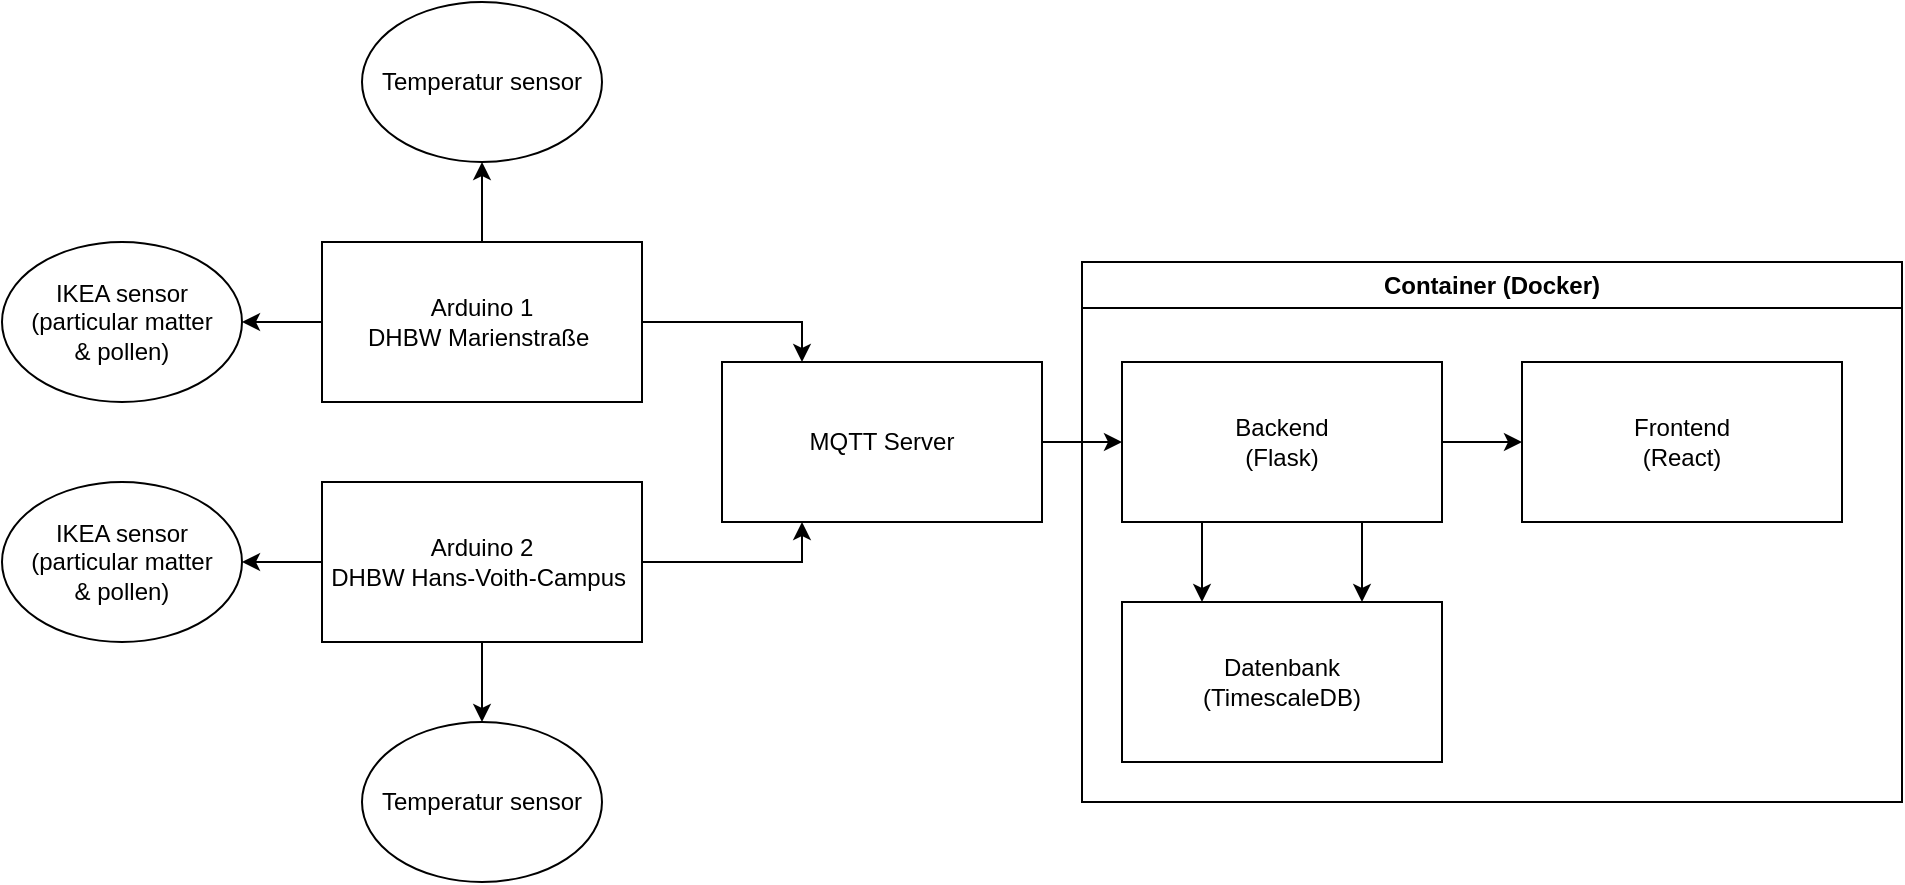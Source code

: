 <mxfile version="28.0.6">
  <diagram name="Seite-1" id="vaT7RohUxwtAHTEi_6MA">
    <mxGraphModel dx="2207" dy="1254" grid="1" gridSize="10" guides="1" tooltips="1" connect="1" arrows="1" fold="1" page="1" pageScale="1" pageWidth="827" pageHeight="1169" math="0" shadow="0">
      <root>
        <mxCell id="0" />
        <mxCell id="1" parent="0" />
        <mxCell id="QEbJEhpuCZWg6GKrFj1z-2" value="IKEA sensor&lt;div&gt;(particular matter&lt;/div&gt;&lt;div&gt;&amp;amp; pollen)&lt;/div&gt;" style="ellipse;whiteSpace=wrap;html=1;" vertex="1" parent="1">
          <mxGeometry x="160" y="320" width="120" height="80" as="geometry" />
        </mxCell>
        <mxCell id="QEbJEhpuCZWg6GKrFj1z-3" value="IKEA sensor&lt;div&gt;(particular matter&lt;/div&gt;&lt;div&gt;&amp;amp; pollen)&lt;/div&gt;" style="ellipse;whiteSpace=wrap;html=1;" vertex="1" parent="1">
          <mxGeometry x="160" y="200" width="120" height="80" as="geometry" />
        </mxCell>
        <mxCell id="QEbJEhpuCZWg6GKrFj1z-4" value="Temperatur sensor" style="ellipse;whiteSpace=wrap;html=1;" vertex="1" parent="1">
          <mxGeometry x="340" y="80" width="120" height="80" as="geometry" />
        </mxCell>
        <mxCell id="QEbJEhpuCZWg6GKrFj1z-5" value="Temperatur sensor" style="ellipse;whiteSpace=wrap;html=1;" vertex="1" parent="1">
          <mxGeometry x="340" y="440" width="120" height="80" as="geometry" />
        </mxCell>
        <mxCell id="QEbJEhpuCZWg6GKrFj1z-13" value="" style="edgeStyle=orthogonalEdgeStyle;rounded=0;orthogonalLoop=1;jettySize=auto;html=1;" edge="1" parent="1" source="QEbJEhpuCZWg6GKrFj1z-6" target="QEbJEhpuCZWg6GKrFj1z-4">
          <mxGeometry relative="1" as="geometry" />
        </mxCell>
        <mxCell id="QEbJEhpuCZWg6GKrFj1z-14" value="" style="edgeStyle=orthogonalEdgeStyle;rounded=0;orthogonalLoop=1;jettySize=auto;html=1;" edge="1" parent="1" source="QEbJEhpuCZWg6GKrFj1z-6" target="QEbJEhpuCZWg6GKrFj1z-3">
          <mxGeometry relative="1" as="geometry" />
        </mxCell>
        <mxCell id="QEbJEhpuCZWg6GKrFj1z-17" value="" style="edgeStyle=orthogonalEdgeStyle;rounded=0;orthogonalLoop=1;jettySize=auto;html=1;entryX=0.25;entryY=0;entryDx=0;entryDy=0;" edge="1" parent="1" source="QEbJEhpuCZWg6GKrFj1z-6" target="QEbJEhpuCZWg6GKrFj1z-8">
          <mxGeometry relative="1" as="geometry" />
        </mxCell>
        <mxCell id="QEbJEhpuCZWg6GKrFj1z-6" value="Arduino 1&lt;div&gt;DHBW Marienstraße&amp;nbsp;&lt;/div&gt;" style="rounded=0;whiteSpace=wrap;html=1;" vertex="1" parent="1">
          <mxGeometry x="320" y="200" width="160" height="80" as="geometry" />
        </mxCell>
        <mxCell id="QEbJEhpuCZWg6GKrFj1z-15" value="" style="edgeStyle=orthogonalEdgeStyle;rounded=0;orthogonalLoop=1;jettySize=auto;html=1;" edge="1" parent="1" source="QEbJEhpuCZWg6GKrFj1z-7" target="QEbJEhpuCZWg6GKrFj1z-2">
          <mxGeometry relative="1" as="geometry" />
        </mxCell>
        <mxCell id="QEbJEhpuCZWg6GKrFj1z-16" value="" style="edgeStyle=orthogonalEdgeStyle;rounded=0;orthogonalLoop=1;jettySize=auto;html=1;entryX=0.25;entryY=1;entryDx=0;entryDy=0;" edge="1" parent="1" source="QEbJEhpuCZWg6GKrFj1z-7" target="QEbJEhpuCZWg6GKrFj1z-8">
          <mxGeometry relative="1" as="geometry" />
        </mxCell>
        <mxCell id="QEbJEhpuCZWg6GKrFj1z-19" value="" style="edgeStyle=orthogonalEdgeStyle;rounded=0;orthogonalLoop=1;jettySize=auto;html=1;" edge="1" parent="1" source="QEbJEhpuCZWg6GKrFj1z-7" target="QEbJEhpuCZWg6GKrFj1z-5">
          <mxGeometry relative="1" as="geometry" />
        </mxCell>
        <mxCell id="QEbJEhpuCZWg6GKrFj1z-7" value="Arduino 2&lt;div&gt;DHBW Hans-Voith-Campus&amp;nbsp;&lt;/div&gt;" style="rounded=0;whiteSpace=wrap;html=1;" vertex="1" parent="1">
          <mxGeometry x="320" y="320" width="160" height="80" as="geometry" />
        </mxCell>
        <mxCell id="QEbJEhpuCZWg6GKrFj1z-21" value="" style="edgeStyle=orthogonalEdgeStyle;rounded=0;orthogonalLoop=1;jettySize=auto;html=1;" edge="1" parent="1" source="QEbJEhpuCZWg6GKrFj1z-8" target="QEbJEhpuCZWg6GKrFj1z-9">
          <mxGeometry relative="1" as="geometry" />
        </mxCell>
        <mxCell id="QEbJEhpuCZWg6GKrFj1z-8" value="MQTT Server" style="rounded=0;whiteSpace=wrap;html=1;" vertex="1" parent="1">
          <mxGeometry x="520" y="260" width="160" height="80" as="geometry" />
        </mxCell>
        <mxCell id="QEbJEhpuCZWg6GKrFj1z-22" value="" style="edgeStyle=orthogonalEdgeStyle;rounded=0;orthogonalLoop=1;jettySize=auto;html=1;exitX=0.25;exitY=1;exitDx=0;exitDy=0;entryX=0.25;entryY=0;entryDx=0;entryDy=0;" edge="1" parent="1" source="QEbJEhpuCZWg6GKrFj1z-9" target="QEbJEhpuCZWg6GKrFj1z-11">
          <mxGeometry relative="1" as="geometry" />
        </mxCell>
        <mxCell id="QEbJEhpuCZWg6GKrFj1z-23" value="" style="edgeStyle=orthogonalEdgeStyle;rounded=0;orthogonalLoop=1;jettySize=auto;html=1;exitX=0.75;exitY=1;exitDx=0;exitDy=0;entryX=0.75;entryY=0;entryDx=0;entryDy=0;" edge="1" parent="1" source="QEbJEhpuCZWg6GKrFj1z-9" target="QEbJEhpuCZWg6GKrFj1z-11">
          <mxGeometry relative="1" as="geometry">
            <Array as="points">
              <mxPoint x="840" y="370" />
              <mxPoint x="840" y="370" />
            </Array>
          </mxGeometry>
        </mxCell>
        <mxCell id="QEbJEhpuCZWg6GKrFj1z-24" value="" style="edgeStyle=orthogonalEdgeStyle;rounded=0;orthogonalLoop=1;jettySize=auto;html=1;" edge="1" parent="1" source="QEbJEhpuCZWg6GKrFj1z-9" target="QEbJEhpuCZWg6GKrFj1z-10">
          <mxGeometry relative="1" as="geometry" />
        </mxCell>
        <mxCell id="QEbJEhpuCZWg6GKrFj1z-9" value="Backend&lt;div&gt;(Flask)&lt;/div&gt;" style="rounded=0;whiteSpace=wrap;html=1;" vertex="1" parent="1">
          <mxGeometry x="720" y="260" width="160" height="80" as="geometry" />
        </mxCell>
        <mxCell id="QEbJEhpuCZWg6GKrFj1z-10" value="Frontend&lt;div&gt;(React)&lt;/div&gt;" style="rounded=0;whiteSpace=wrap;html=1;" vertex="1" parent="1">
          <mxGeometry x="920" y="260" width="160" height="80" as="geometry" />
        </mxCell>
        <mxCell id="QEbJEhpuCZWg6GKrFj1z-11" value="Datenbank&lt;div&gt;(TimescaleDB)&lt;/div&gt;" style="rounded=0;whiteSpace=wrap;html=1;" vertex="1" parent="1">
          <mxGeometry x="720" y="380" width="160" height="80" as="geometry" />
        </mxCell>
        <mxCell id="QEbJEhpuCZWg6GKrFj1z-12" value="Container (Docker)" style="swimlane;whiteSpace=wrap;html=1;" vertex="1" parent="1">
          <mxGeometry x="700" y="210" width="410" height="270" as="geometry" />
        </mxCell>
      </root>
    </mxGraphModel>
  </diagram>
</mxfile>

